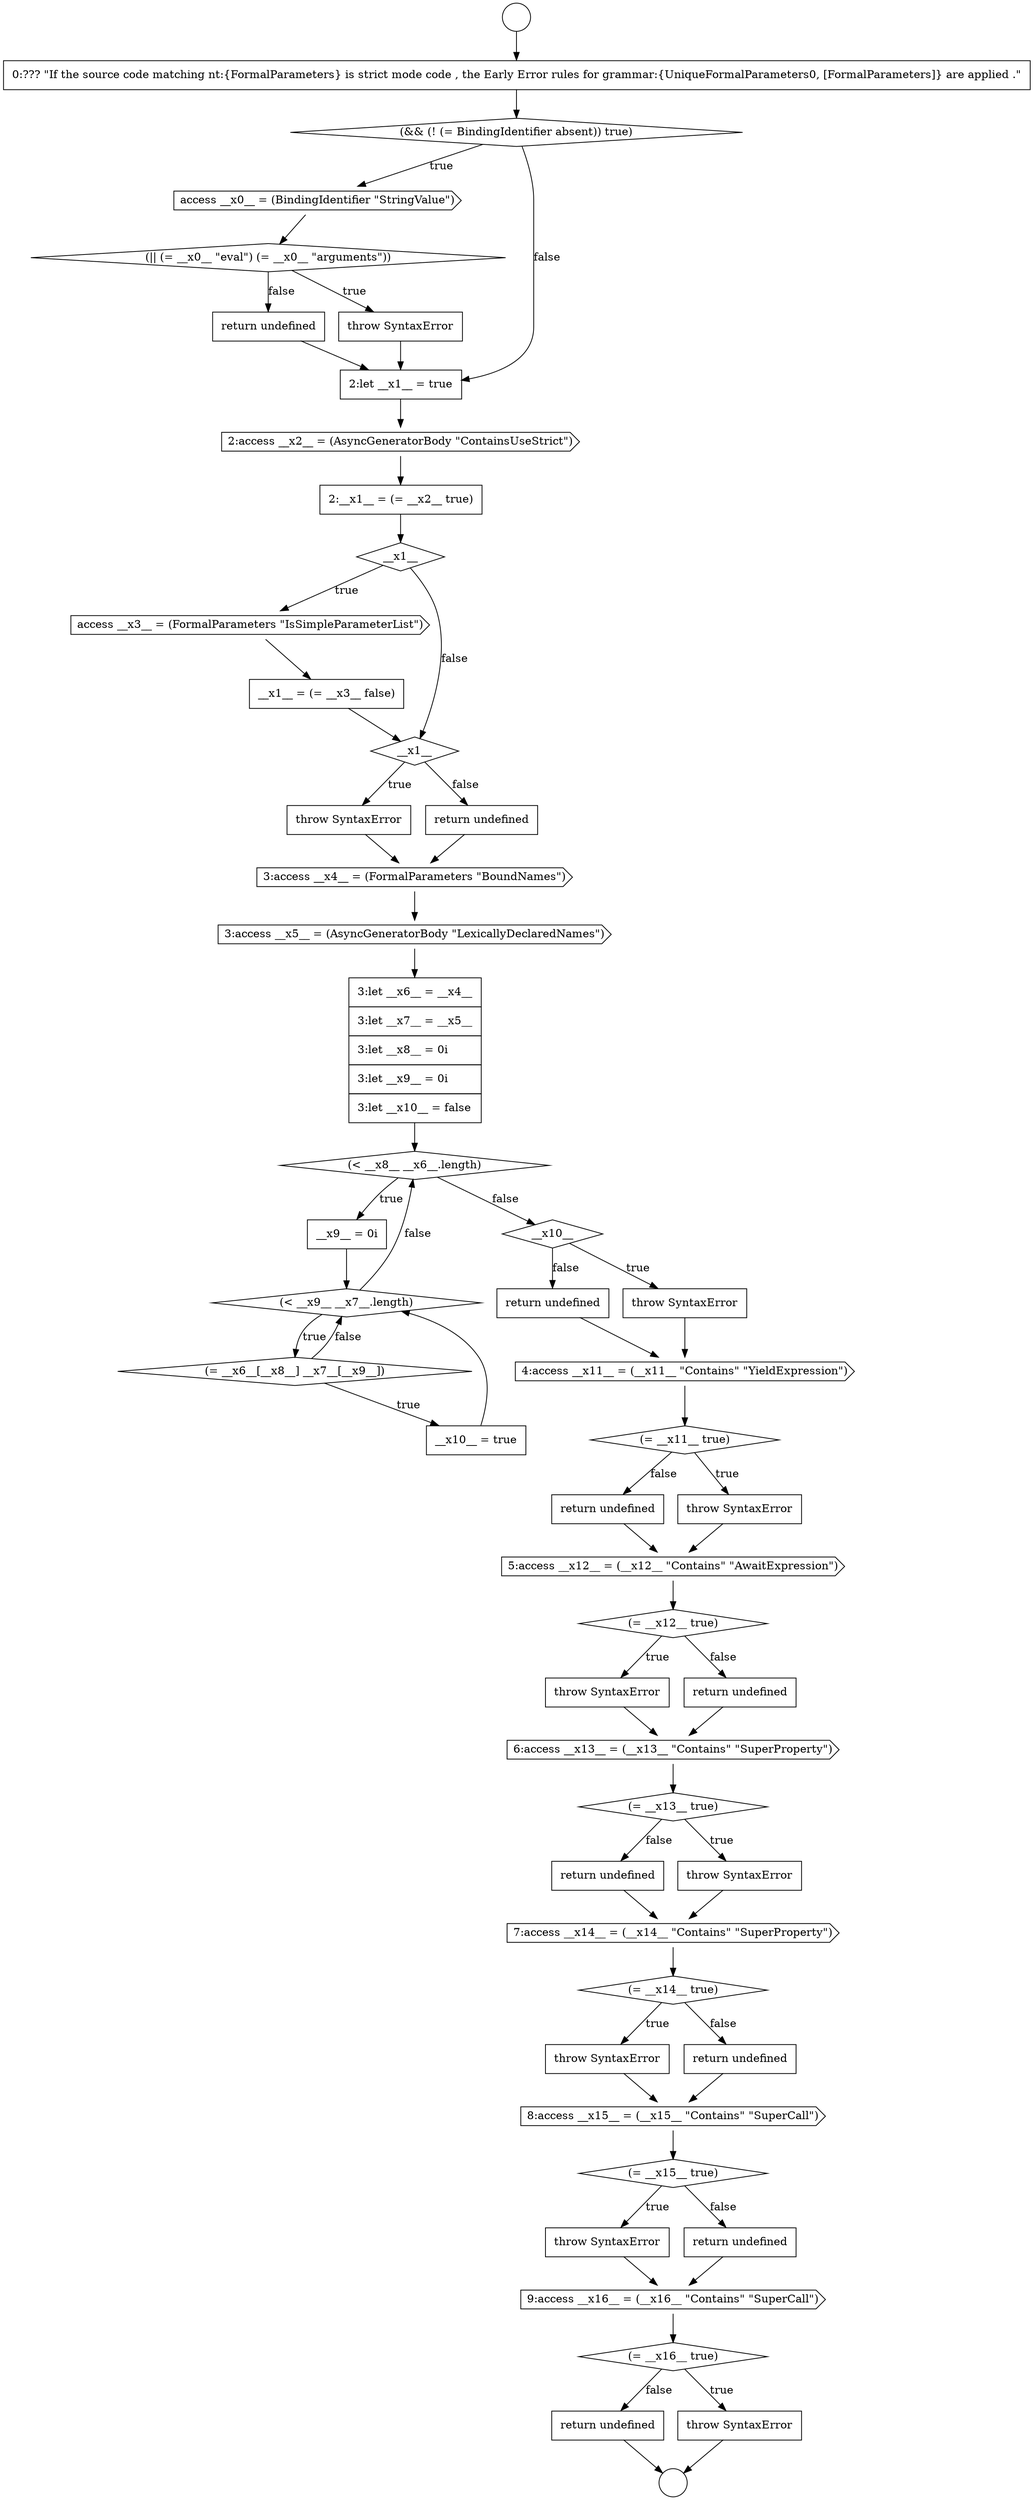 digraph {
  node20726 [shape=cds, label=<<font color="black">3:access __x4__ = (FormalParameters &quot;BoundNames&quot;)</font>> color="black" fillcolor="white" style=filled]
  node20748 [shape=none, margin=0, label=<<font color="black">
    <table border="0" cellborder="1" cellspacing="0" cellpadding="10">
      <tr><td align="left">return undefined</td></tr>
    </table>
  </font>> color="black" fillcolor="white" style=filled]
  node20743 [shape=none, margin=0, label=<<font color="black">
    <table border="0" cellborder="1" cellspacing="0" cellpadding="10">
      <tr><td align="left">throw SyntaxError</td></tr>
    </table>
  </font>> color="black" fillcolor="white" style=filled]
  node20710 [shape=circle label=" " color="black" fillcolor="white" style=filled]
  node20733 [shape=none, margin=0, label=<<font color="black">
    <table border="0" cellborder="1" cellspacing="0" cellpadding="10">
      <tr><td align="left">__x10__ = true</td></tr>
    </table>
  </font>> color="black" fillcolor="white" style=filled]
  node20720 [shape=diamond, label=<<font color="black">__x1__</font>> color="black" fillcolor="white" style=filled]
  node20746 [shape=diamond, label=<<font color="black">(= __x13__ true)</font>> color="black" fillcolor="white" style=filled]
  node20724 [shape=none, margin=0, label=<<font color="black">
    <table border="0" cellborder="1" cellspacing="0" cellpadding="10">
      <tr><td align="left">throw SyntaxError</td></tr>
    </table>
  </font>> color="black" fillcolor="white" style=filled]
  node20760 [shape=none, margin=0, label=<<font color="black">
    <table border="0" cellborder="1" cellspacing="0" cellpadding="10">
      <tr><td align="left">return undefined</td></tr>
    </table>
  </font>> color="black" fillcolor="white" style=filled]
  node20712 [shape=diamond, label=<<font color="black">(&amp;&amp; (! (= BindingIdentifier absent)) true)</font>> color="black" fillcolor="white" style=filled]
  node20751 [shape=none, margin=0, label=<<font color="black">
    <table border="0" cellborder="1" cellspacing="0" cellpadding="10">
      <tr><td align="left">throw SyntaxError</td></tr>
    </table>
  </font>> color="black" fillcolor="white" style=filled]
  node20718 [shape=cds, label=<<font color="black">2:access __x2__ = (AsyncGeneratorBody &quot;ContainsUseStrict&quot;)</font>> color="black" fillcolor="white" style=filled]
  node20735 [shape=none, margin=0, label=<<font color="black">
    <table border="0" cellborder="1" cellspacing="0" cellpadding="10">
      <tr><td align="left">throw SyntaxError</td></tr>
    </table>
  </font>> color="black" fillcolor="white" style=filled]
  node20711 [shape=none, margin=0, label=<<font color="black">
    <table border="0" cellborder="1" cellspacing="0" cellpadding="10">
      <tr><td align="left">0:??? &quot;If the source code matching nt:{FormalParameters} is strict mode code , the Early Error rules for grammar:{UniqueFormalParameters0, [FormalParameters]} are applied .&quot;</td></tr>
    </table>
  </font>> color="black" fillcolor="white" style=filled]
  node20722 [shape=none, margin=0, label=<<font color="black">
    <table border="0" cellborder="1" cellspacing="0" cellpadding="10">
      <tr><td align="left">__x1__ = (= __x3__ false)</td></tr>
    </table>
  </font>> color="black" fillcolor="white" style=filled]
  node20715 [shape=none, margin=0, label=<<font color="black">
    <table border="0" cellborder="1" cellspacing="0" cellpadding="10">
      <tr><td align="left">throw SyntaxError</td></tr>
    </table>
  </font>> color="black" fillcolor="white" style=filled]
  node20752 [shape=none, margin=0, label=<<font color="black">
    <table border="0" cellborder="1" cellspacing="0" cellpadding="10">
      <tr><td align="left">return undefined</td></tr>
    </table>
  </font>> color="black" fillcolor="white" style=filled]
  node20719 [shape=none, margin=0, label=<<font color="black">
    <table border="0" cellborder="1" cellspacing="0" cellpadding="10">
      <tr><td align="left">2:__x1__ = (= __x2__ true)</td></tr>
    </table>
  </font>> color="black" fillcolor="white" style=filled]
  node20740 [shape=none, margin=0, label=<<font color="black">
    <table border="0" cellborder="1" cellspacing="0" cellpadding="10">
      <tr><td align="left">return undefined</td></tr>
    </table>
  </font>> color="black" fillcolor="white" style=filled]
  node20716 [shape=none, margin=0, label=<<font color="black">
    <table border="0" cellborder="1" cellspacing="0" cellpadding="10">
      <tr><td align="left">return undefined</td></tr>
    </table>
  </font>> color="black" fillcolor="white" style=filled]
  node20755 [shape=none, margin=0, label=<<font color="black">
    <table border="0" cellborder="1" cellspacing="0" cellpadding="10">
      <tr><td align="left">throw SyntaxError</td></tr>
    </table>
  </font>> color="black" fillcolor="white" style=filled]
  node20729 [shape=diamond, label=<<font color="black">(&lt; __x8__ __x6__.length)</font>> color="black" fillcolor="white" style=filled]
  node20736 [shape=none, margin=0, label=<<font color="black">
    <table border="0" cellborder="1" cellspacing="0" cellpadding="10">
      <tr><td align="left">return undefined</td></tr>
    </table>
  </font>> color="black" fillcolor="white" style=filled]
  node20725 [shape=none, margin=0, label=<<font color="black">
    <table border="0" cellborder="1" cellspacing="0" cellpadding="10">
      <tr><td align="left">return undefined</td></tr>
    </table>
  </font>> color="black" fillcolor="white" style=filled]
  node20749 [shape=cds, label=<<font color="black">7:access __x14__ = (__x14__ &quot;Contains&quot; &quot;SuperProperty&quot;)</font>> color="black" fillcolor="white" style=filled]
  node20721 [shape=cds, label=<<font color="black">access __x3__ = (FormalParameters &quot;IsSimpleParameterList&quot;)</font>> color="black" fillcolor="white" style=filled]
  node20758 [shape=diamond, label=<<font color="black">(= __x16__ true)</font>> color="black" fillcolor="white" style=filled]
  node20745 [shape=cds, label=<<font color="black">6:access __x13__ = (__x13__ &quot;Contains&quot; &quot;SuperProperty&quot;)</font>> color="black" fillcolor="white" style=filled]
  node20754 [shape=diamond, label=<<font color="black">(= __x15__ true)</font>> color="black" fillcolor="white" style=filled]
  node20739 [shape=none, margin=0, label=<<font color="black">
    <table border="0" cellborder="1" cellspacing="0" cellpadding="10">
      <tr><td align="left">throw SyntaxError</td></tr>
    </table>
  </font>> color="black" fillcolor="white" style=filled]
  node20742 [shape=diamond, label=<<font color="black">(= __x12__ true)</font>> color="black" fillcolor="white" style=filled]
  node20757 [shape=cds, label=<<font color="black">9:access __x16__ = (__x16__ &quot;Contains&quot; &quot;SuperCall&quot;)</font>> color="black" fillcolor="white" style=filled]
  node20730 [shape=none, margin=0, label=<<font color="black">
    <table border="0" cellborder="1" cellspacing="0" cellpadding="10">
      <tr><td align="left">__x9__ = 0i</td></tr>
    </table>
  </font>> color="black" fillcolor="white" style=filled]
  node20713 [shape=cds, label=<<font color="black">access __x0__ = (BindingIdentifier &quot;StringValue&quot;)</font>> color="black" fillcolor="white" style=filled]
  node20709 [shape=circle label=" " color="black" fillcolor="white" style=filled]
  node20728 [shape=none, margin=0, label=<<font color="black">
    <table border="0" cellborder="1" cellspacing="0" cellpadding="10">
      <tr><td align="left">3:let __x6__ = __x4__</td></tr>
      <tr><td align="left">3:let __x7__ = __x5__</td></tr>
      <tr><td align="left">3:let __x8__ = 0i</td></tr>
      <tr><td align="left">3:let __x9__ = 0i</td></tr>
      <tr><td align="left">3:let __x10__ = false</td></tr>
    </table>
  </font>> color="black" fillcolor="white" style=filled]
  node20717 [shape=none, margin=0, label=<<font color="black">
    <table border="0" cellborder="1" cellspacing="0" cellpadding="10">
      <tr><td align="left">2:let __x1__ = true</td></tr>
    </table>
  </font>> color="black" fillcolor="white" style=filled]
  node20731 [shape=diamond, label=<<font color="black">(&lt; __x9__ __x7__.length)</font>> color="black" fillcolor="white" style=filled]
  node20734 [shape=diamond, label=<<font color="black">__x10__</font>> color="black" fillcolor="white" style=filled]
  node20741 [shape=cds, label=<<font color="black">5:access __x12__ = (__x12__ &quot;Contains&quot; &quot;AwaitExpression&quot;)</font>> color="black" fillcolor="white" style=filled]
  node20738 [shape=diamond, label=<<font color="black">(= __x11__ true)</font>> color="black" fillcolor="white" style=filled]
  node20750 [shape=diamond, label=<<font color="black">(= __x14__ true)</font>> color="black" fillcolor="white" style=filled]
  node20753 [shape=cds, label=<<font color="black">8:access __x15__ = (__x15__ &quot;Contains&quot; &quot;SuperCall&quot;)</font>> color="black" fillcolor="white" style=filled]
  node20714 [shape=diamond, label=<<font color="black">(|| (= __x0__ &quot;eval&quot;) (= __x0__ &quot;arguments&quot;))</font>> color="black" fillcolor="white" style=filled]
  node20727 [shape=cds, label=<<font color="black">3:access __x5__ = (AsyncGeneratorBody &quot;LexicallyDeclaredNames&quot;)</font>> color="black" fillcolor="white" style=filled]
  node20747 [shape=none, margin=0, label=<<font color="black">
    <table border="0" cellborder="1" cellspacing="0" cellpadding="10">
      <tr><td align="left">throw SyntaxError</td></tr>
    </table>
  </font>> color="black" fillcolor="white" style=filled]
  node20732 [shape=diamond, label=<<font color="black">(= __x6__[__x8__] __x7__[__x9__])</font>> color="black" fillcolor="white" style=filled]
  node20756 [shape=none, margin=0, label=<<font color="black">
    <table border="0" cellborder="1" cellspacing="0" cellpadding="10">
      <tr><td align="left">return undefined</td></tr>
    </table>
  </font>> color="black" fillcolor="white" style=filled]
  node20737 [shape=cds, label=<<font color="black">4:access __x11__ = (__x11__ &quot;Contains&quot; &quot;YieldExpression&quot;)</font>> color="black" fillcolor="white" style=filled]
  node20723 [shape=diamond, label=<<font color="black">__x1__</font>> color="black" fillcolor="white" style=filled]
  node20744 [shape=none, margin=0, label=<<font color="black">
    <table border="0" cellborder="1" cellspacing="0" cellpadding="10">
      <tr><td align="left">return undefined</td></tr>
    </table>
  </font>> color="black" fillcolor="white" style=filled]
  node20759 [shape=none, margin=0, label=<<font color="black">
    <table border="0" cellborder="1" cellspacing="0" cellpadding="10">
      <tr><td align="left">throw SyntaxError</td></tr>
    </table>
  </font>> color="black" fillcolor="white" style=filled]
  node20718 -> node20719 [ color="black"]
  node20760 -> node20710 [ color="black"]
  node20755 -> node20757 [ color="black"]
  node20758 -> node20759 [label=<<font color="black">true</font>> color="black"]
  node20758 -> node20760 [label=<<font color="black">false</font>> color="black"]
  node20757 -> node20758 [ color="black"]
  node20743 -> node20745 [ color="black"]
  node20738 -> node20739 [label=<<font color="black">true</font>> color="black"]
  node20738 -> node20740 [label=<<font color="black">false</font>> color="black"]
  node20733 -> node20731 [ color="black"]
  node20745 -> node20746 [ color="black"]
  node20749 -> node20750 [ color="black"]
  node20724 -> node20726 [ color="black"]
  node20754 -> node20755 [label=<<font color="black">true</font>> color="black"]
  node20754 -> node20756 [label=<<font color="black">false</font>> color="black"]
  node20750 -> node20751 [label=<<font color="black">true</font>> color="black"]
  node20750 -> node20752 [label=<<font color="black">false</font>> color="black"]
  node20739 -> node20741 [ color="black"]
  node20748 -> node20749 [ color="black"]
  node20729 -> node20730 [label=<<font color="black">true</font>> color="black"]
  node20729 -> node20734 [label=<<font color="black">false</font>> color="black"]
  node20731 -> node20732 [label=<<font color="black">true</font>> color="black"]
  node20731 -> node20729 [label=<<font color="black">false</font>> color="black"]
  node20744 -> node20745 [ color="black"]
  node20720 -> node20721 [label=<<font color="black">true</font>> color="black"]
  node20720 -> node20723 [label=<<font color="black">false</font>> color="black"]
  node20716 -> node20717 [ color="black"]
  node20734 -> node20735 [label=<<font color="black">true</font>> color="black"]
  node20734 -> node20736 [label=<<font color="black">false</font>> color="black"]
  node20747 -> node20749 [ color="black"]
  node20756 -> node20757 [ color="black"]
  node20751 -> node20753 [ color="black"]
  node20732 -> node20733 [label=<<font color="black">true</font>> color="black"]
  node20732 -> node20731 [label=<<font color="black">false</font>> color="black"]
  node20723 -> node20724 [label=<<font color="black">true</font>> color="black"]
  node20723 -> node20725 [label=<<font color="black">false</font>> color="black"]
  node20735 -> node20737 [ color="black"]
  node20736 -> node20737 [ color="black"]
  node20753 -> node20754 [ color="black"]
  node20711 -> node20712 [ color="black"]
  node20719 -> node20720 [ color="black"]
  node20726 -> node20727 [ color="black"]
  node20709 -> node20711 [ color="black"]
  node20759 -> node20710 [ color="black"]
  node20740 -> node20741 [ color="black"]
  node20712 -> node20713 [label=<<font color="black">true</font>> color="black"]
  node20712 -> node20717 [label=<<font color="black">false</font>> color="black"]
  node20727 -> node20728 [ color="black"]
  node20746 -> node20747 [label=<<font color="black">true</font>> color="black"]
  node20746 -> node20748 [label=<<font color="black">false</font>> color="black"]
  node20741 -> node20742 [ color="black"]
  node20728 -> node20729 [ color="black"]
  node20737 -> node20738 [ color="black"]
  node20721 -> node20722 [ color="black"]
  node20742 -> node20743 [label=<<font color="black">true</font>> color="black"]
  node20742 -> node20744 [label=<<font color="black">false</font>> color="black"]
  node20715 -> node20717 [ color="black"]
  node20714 -> node20715 [label=<<font color="black">true</font>> color="black"]
  node20714 -> node20716 [label=<<font color="black">false</font>> color="black"]
  node20725 -> node20726 [ color="black"]
  node20752 -> node20753 [ color="black"]
  node20713 -> node20714 [ color="black"]
  node20717 -> node20718 [ color="black"]
  node20722 -> node20723 [ color="black"]
  node20730 -> node20731 [ color="black"]
}
